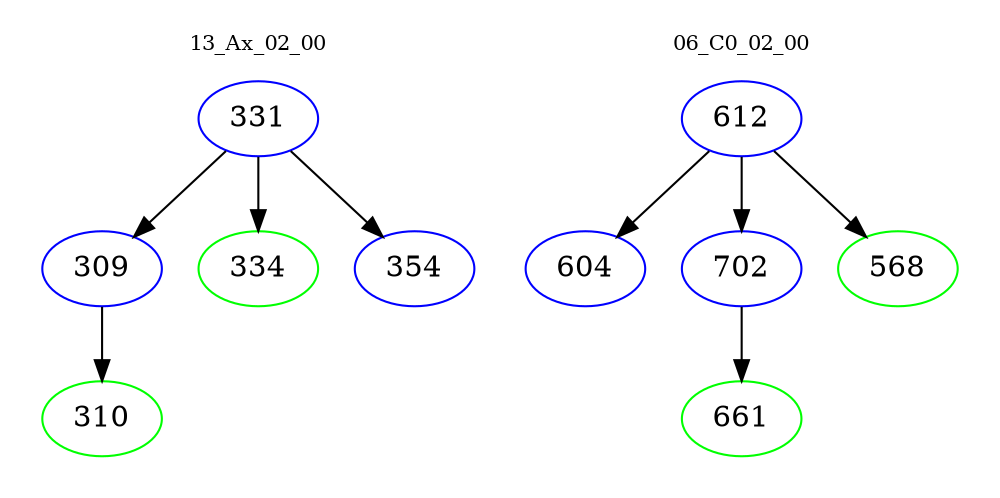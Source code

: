 digraph{
subgraph cluster_0 {
color = white
label = "13_Ax_02_00";
fontsize=10;
T0_331 [label="331", color="blue"]
T0_331 -> T0_309 [color="black"]
T0_309 [label="309", color="blue"]
T0_309 -> T0_310 [color="black"]
T0_310 [label="310", color="green"]
T0_331 -> T0_334 [color="black"]
T0_334 [label="334", color="green"]
T0_331 -> T0_354 [color="black"]
T0_354 [label="354", color="blue"]
}
subgraph cluster_1 {
color = white
label = "06_C0_02_00";
fontsize=10;
T1_612 [label="612", color="blue"]
T1_612 -> T1_604 [color="black"]
T1_604 [label="604", color="blue"]
T1_612 -> T1_702 [color="black"]
T1_702 [label="702", color="blue"]
T1_702 -> T1_661 [color="black"]
T1_661 [label="661", color="green"]
T1_612 -> T1_568 [color="black"]
T1_568 [label="568", color="green"]
}
}
